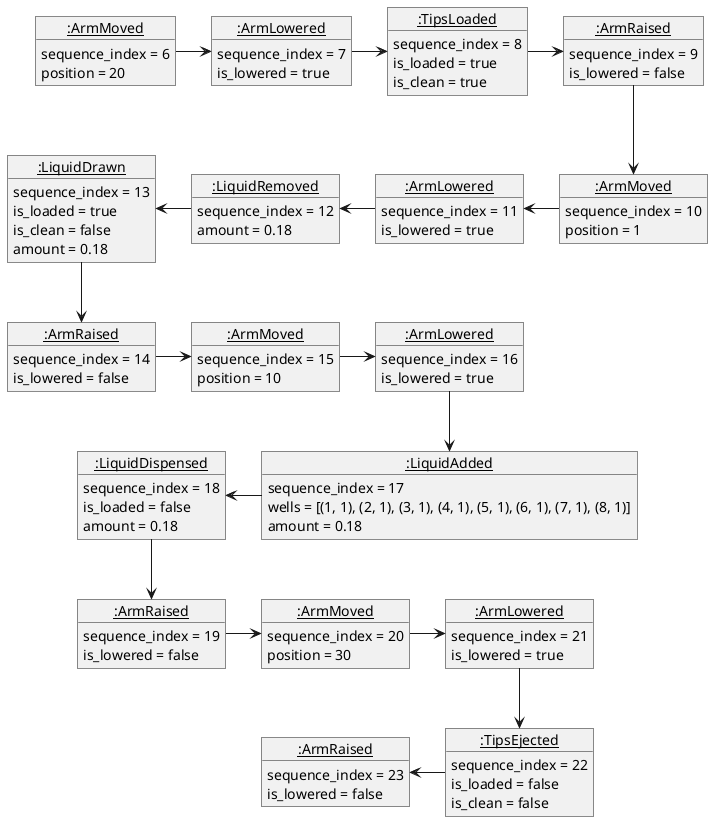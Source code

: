 @startuml
!$index = 5

object "__:ArmMoved__" as e1 {
  !$index = $index + 1
  sequence_index = $index
  position = 20
}

object "__:ArmLowered__" as e2 {
  !$index = $index + 1
  sequence_index = $index
  is_lowered = true
}

object "__:TipsLoaded__" as e3 {
  !$index = $index + 1
  sequence_index = $index
  is_loaded = true
  is_clean = true
}

object "__:ArmRaised__" as e4 {
  !$index = $index + 1
  sequence_index = $index
  is_lowered = false
}

object "__:ArmMoved__" as e5 {
  !$index = $index + 1
  sequence_index = $index
  position = 1
}

object "__:ArmLowered__" as e6 {
  !$index = $index + 1
  sequence_index = $index
  is_lowered = true
}

object "__:LiquidRemoved__" as e7 {
  !$index = $index + 1
  sequence_index = $index
  amount = 0.18
}

object "__:LiquidDrawn__" as e8 {
  !$index = $index + 1
  sequence_index = $index
  is_loaded = true
  is_clean = false
  amount = 0.18
}

object "__:ArmRaised__" as e9 {
  !$index = $index + 1
  sequence_index = $index
  is_lowered = false
}

object "__:ArmMoved__" as e10 {
  !$index = $index + 1
  sequence_index = $index
  position = 10
}

object "__:ArmLowered__" as e11 {
  !$index = $index + 1
  sequence_index = $index
  is_lowered = true
}

object "__:LiquidAdded__" as e12 {
  !$index = $index + 1
  sequence_index = $index
  wells = [(1, 1), (2, 1), (3, 1), (4, 1), (5, 1), (6, 1), (7, 1), (8, 1)]
  amount = 0.18
}

object "__:LiquidDispensed__" as e13 {
  !$index = $index + 1
  sequence_index = $index
  is_loaded = false
  amount = 0.18
}

object "__:ArmRaised__" as e14 {
  !$index = $index + 1
  sequence_index = $index
  is_lowered = false
}

object "__:ArmMoved__" as e15 {
  !$index = $index + 1
  sequence_index = $index
  position = 30
}

object "__:ArmLowered__" as e16 {
  !$index = $index + 1
  sequence_index = $index
  is_lowered = true
}

object "__:TipsEjected__" as e17 {
  !$index = $index + 1
  sequence_index = $index
  is_loaded = false
  is_clean = false
}

object "__:ArmRaised__" as e18 {
  !$index = $index + 1
  sequence_index = $index
  is_lowered = false
}

e1 -r-> e2
e2 -r-> e3
e3 -r-> e4
e4 -d-> e5
e5 -l-> e6
e6 -l-> e7
e7 -l-> e8
e8 -d-> e9
e9 -r-> e10
e10 -r-> e11
e11 -d-> e12
e12 -l-> e13
e13 -d-> e14
e14 -r-> e15
e15 -r-> e16
e16 -d-> e17
e17 -l-> e18

@enduml
